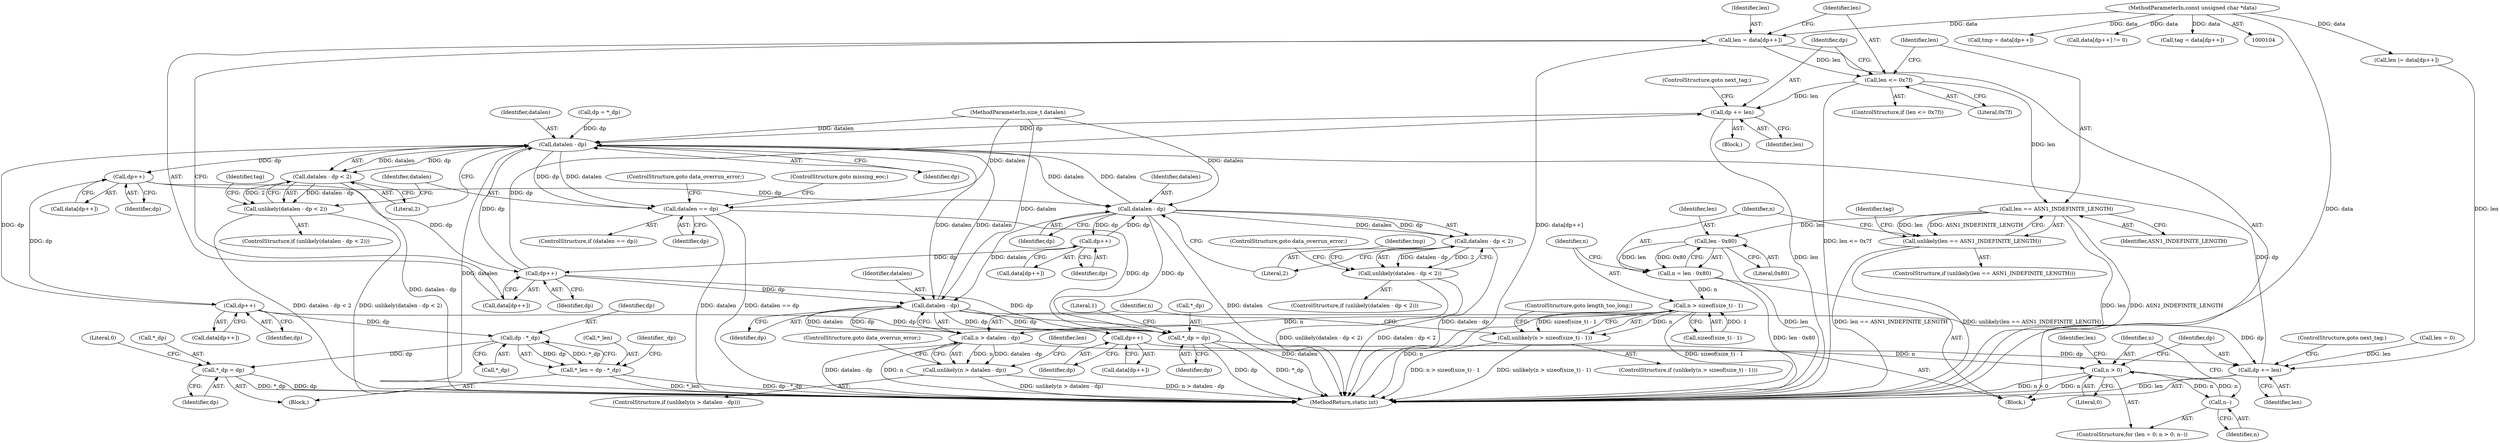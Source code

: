 digraph "0_linux_23c8a812dc3c621009e4f0e5342aa4e2ede1ceaa@pointer" {
"1000205" [label="(Call,len = data[dp++])"];
"1000105" [label="(MethodParameterIn,const unsigned char *data)"];
"1000212" [label="(Call,len <= 0x7f)"];
"1000216" [label="(Call,dp += len)"];
"1000128" [label="(Call,datalen - dp)"];
"1000127" [label="(Call,datalen - dp < 2)"];
"1000126" [label="(Call,unlikely(datalen - dp < 2))"];
"1000134" [label="(Call,datalen == dp)"];
"1000314" [label="(Call,*_dp = dp)"];
"1000143" [label="(Call,dp++)"];
"1000154" [label="(Call,dp++)"];
"1000167" [label="(Call,dp - *_dp)"];
"1000164" [label="(Call,*_len = dp - *_dp)"];
"1000171" [label="(Call,*_dp = dp)"];
"1000191" [label="(Call,datalen - dp)"];
"1000190" [label="(Call,datalen - dp < 2)"];
"1000189" [label="(Call,unlikely(datalen - dp < 2))"];
"1000200" [label="(Call,dp++)"];
"1000209" [label="(Call,dp++)"];
"1000257" [label="(Call,datalen - dp)"];
"1000255" [label="(Call,n > datalen - dp)"];
"1000254" [label="(Call,unlikely(n > datalen - dp))"];
"1000265" [label="(Call,n > 0)"];
"1000268" [label="(Call,n--)"];
"1000278" [label="(Call,dp++)"];
"1000280" [label="(Call,dp += len)"];
"1000222" [label="(Call,len == ASN1_INDEFINITE_LENGTH)"];
"1000221" [label="(Call,unlikely(len == ASN1_INDEFINITE_LENGTH))"];
"1000241" [label="(Call,len - 0x80)"];
"1000239" [label="(Call,n = len - 0x80)"];
"1000246" [label="(Call,n > sizeof(size_t) - 1)"];
"1000245" [label="(Call,unlikely(n > sizeof(size_t) - 1))"];
"1000135" [label="(Identifier,datalen)"];
"1000219" [label="(ControlStructure,goto next_tag;)"];
"1000263" [label="(Identifier,len)"];
"1000274" [label="(Call,len |= data[dp++])"];
"1000163" [label="(Block,)"];
"1000272" [label="(Identifier,len)"];
"1000191" [label="(Call,datalen - dp)"];
"1000245" [label="(Call,unlikely(n > sizeof(size_t) - 1))"];
"1000257" [label="(Call,datalen - dp)"];
"1000320" [label="(Literal,1)"];
"1000213" [label="(Identifier,len)"];
"1000280" [label="(Call,dp += len)"];
"1000176" [label="(Literal,0)"];
"1000266" [label="(Identifier,n)"];
"1000192" [label="(Identifier,datalen)"];
"1000125" [label="(ControlStructure,if (unlikely(datalen - dp < 2)))"];
"1000165" [label="(Call,*_len)"];
"1000143" [label="(Call,dp++)"];
"1000281" [label="(Identifier,dp)"];
"1000154" [label="(Call,dp++)"];
"1000254" [label="(Call,unlikely(n > datalen - dp))"];
"1000196" [label="(Call,tmp = data[dp++])"];
"1000134" [label="(Call,datalen == dp)"];
"1000282" [label="(Identifier,len)"];
"1000230" [label="(Identifier,tag)"];
"1000239" [label="(Call,n = len - 0x80)"];
"1000278" [label="(Call,dp++)"];
"1000172" [label="(Call,*_dp)"];
"1000222" [label="(Call,len == ASN1_INDEFINITE_LENGTH)"];
"1000212" [label="(Call,len <= 0x7f)"];
"1000261" [label="(ControlStructure,for (len = 0; n > 0; n--))"];
"1000243" [label="(Literal,0x80)"];
"1000127" [label="(Call,datalen - dp < 2)"];
"1000211" [label="(ControlStructure,if (len <= 0x7f))"];
"1000140" [label="(Identifier,tag)"];
"1000283" [label="(ControlStructure,goto next_tag;)"];
"1000167" [label="(Call,dp - *_dp)"];
"1000205" [label="(Call,len = data[dp++])"];
"1000131" [label="(Literal,2)"];
"1000174" [label="(Identifier,dp)"];
"1000260" [label="(ControlStructure,goto data_overrun_error;)"];
"1000164" [label="(Call,*_len = dp - *_dp)"];
"1000190" [label="(Call,datalen - dp < 2)"];
"1000141" [label="(Call,data[dp++])"];
"1000151" [label="(Call,data[dp++] != 0)"];
"1000126" [label="(Call,unlikely(datalen - dp < 2))"];
"1000259" [label="(Identifier,dp)"];
"1000139" [label="(Call,tag = data[dp++])"];
"1000221" [label="(Call,unlikely(len == ASN1_INDEFINITE_LENGTH))"];
"1000207" [label="(Call,data[dp++])"];
"1000244" [label="(ControlStructure,if (unlikely(n > sizeof(size_t) - 1)))"];
"1000267" [label="(Literal,0)"];
"1000217" [label="(Identifier,dp)"];
"1000268" [label="(Call,n--)"];
"1000240" [label="(Identifier,n)"];
"1000224" [label="(Identifier,ASN1_INDEFINITE_LENGTH)"];
"1000138" [label="(ControlStructure,goto data_overrun_error;)"];
"1000129" [label="(Identifier,datalen)"];
"1000128" [label="(Call,datalen - dp)"];
"1000215" [label="(Block,)"];
"1000201" [label="(Identifier,dp)"];
"1000315" [label="(Call,*_dp)"];
"1000279" [label="(Identifier,dp)"];
"1000317" [label="(Identifier,dp)"];
"1000130" [label="(Identifier,dp)"];
"1000169" [label="(Call,*_dp)"];
"1000189" [label="(Call,unlikely(datalen - dp < 2))"];
"1000247" [label="(Identifier,n)"];
"1000209" [label="(Call,dp++)"];
"1000136" [label="(Identifier,dp)"];
"1000256" [label="(Identifier,n)"];
"1000168" [label="(Identifier,dp)"];
"1000188" [label="(ControlStructure,if (unlikely(datalen - dp < 2)))"];
"1000200" [label="(Call,dp++)"];
"1000314" [label="(Call,*_dp = dp)"];
"1000206" [label="(Identifier,len)"];
"1000110" [label="(Block,)"];
"1000195" [label="(ControlStructure,goto data_overrun_error;)"];
"1000220" [label="(ControlStructure,if (unlikely(len == ASN1_INDEFINITE_LENGTH)))"];
"1000218" [label="(Identifier,len)"];
"1000223" [label="(Identifier,len)"];
"1000253" [label="(ControlStructure,if (unlikely(n > datalen - dp)))"];
"1000144" [label="(Identifier,dp)"];
"1000137" [label="(ControlStructure,goto missing_eoc;)"];
"1000248" [label="(Call,sizeof(size_t) - 1)"];
"1000246" [label="(Call,n > sizeof(size_t) - 1)"];
"1000198" [label="(Call,data[dp++])"];
"1000197" [label="(Identifier,tmp)"];
"1000269" [label="(Identifier,n)"];
"1000265" [label="(Call,n > 0)"];
"1000155" [label="(Identifier,dp)"];
"1000194" [label="(Literal,2)"];
"1000214" [label="(Literal,0x7f)"];
"1000216" [label="(Call,dp += len)"];
"1000242" [label="(Identifier,len)"];
"1000262" [label="(Call,len = 0)"];
"1000210" [label="(Identifier,dp)"];
"1000258" [label="(Identifier,datalen)"];
"1000133" [label="(ControlStructure,if (datalen == dp))"];
"1000173" [label="(Identifier,_dp)"];
"1000241" [label="(Call,len - 0x80)"];
"1000114" [label="(Call,dp = *_dp)"];
"1000105" [label="(MethodParameterIn,const unsigned char *data)"];
"1000193" [label="(Identifier,dp)"];
"1000321" [label="(MethodReturn,static int)"];
"1000152" [label="(Call,data[dp++])"];
"1000252" [label="(ControlStructure,goto length_too_long;)"];
"1000106" [label="(MethodParameterIn,size_t datalen)"];
"1000276" [label="(Call,data[dp++])"];
"1000171" [label="(Call,*_dp = dp)"];
"1000255" [label="(Call,n > datalen - dp)"];
"1000205" -> "1000110"  [label="AST: "];
"1000205" -> "1000207"  [label="CFG: "];
"1000206" -> "1000205"  [label="AST: "];
"1000207" -> "1000205"  [label="AST: "];
"1000213" -> "1000205"  [label="CFG: "];
"1000205" -> "1000321"  [label="DDG: data[dp++]"];
"1000105" -> "1000205"  [label="DDG: data"];
"1000205" -> "1000212"  [label="DDG: len"];
"1000105" -> "1000104"  [label="AST: "];
"1000105" -> "1000321"  [label="DDG: data"];
"1000105" -> "1000139"  [label="DDG: data"];
"1000105" -> "1000151"  [label="DDG: data"];
"1000105" -> "1000196"  [label="DDG: data"];
"1000105" -> "1000274"  [label="DDG: data"];
"1000212" -> "1000211"  [label="AST: "];
"1000212" -> "1000214"  [label="CFG: "];
"1000213" -> "1000212"  [label="AST: "];
"1000214" -> "1000212"  [label="AST: "];
"1000217" -> "1000212"  [label="CFG: "];
"1000223" -> "1000212"  [label="CFG: "];
"1000212" -> "1000321"  [label="DDG: len <= 0x7f"];
"1000212" -> "1000216"  [label="DDG: len"];
"1000212" -> "1000222"  [label="DDG: len"];
"1000216" -> "1000215"  [label="AST: "];
"1000216" -> "1000218"  [label="CFG: "];
"1000217" -> "1000216"  [label="AST: "];
"1000218" -> "1000216"  [label="AST: "];
"1000219" -> "1000216"  [label="CFG: "];
"1000216" -> "1000321"  [label="DDG: len"];
"1000216" -> "1000128"  [label="DDG: dp"];
"1000209" -> "1000216"  [label="DDG: dp"];
"1000128" -> "1000127"  [label="AST: "];
"1000128" -> "1000130"  [label="CFG: "];
"1000129" -> "1000128"  [label="AST: "];
"1000130" -> "1000128"  [label="AST: "];
"1000131" -> "1000128"  [label="CFG: "];
"1000128" -> "1000321"  [label="DDG: datalen"];
"1000128" -> "1000127"  [label="DDG: datalen"];
"1000128" -> "1000127"  [label="DDG: dp"];
"1000257" -> "1000128"  [label="DDG: datalen"];
"1000191" -> "1000128"  [label="DDG: datalen"];
"1000106" -> "1000128"  [label="DDG: datalen"];
"1000209" -> "1000128"  [label="DDG: dp"];
"1000154" -> "1000128"  [label="DDG: dp"];
"1000114" -> "1000128"  [label="DDG: dp"];
"1000280" -> "1000128"  [label="DDG: dp"];
"1000128" -> "1000134"  [label="DDG: datalen"];
"1000128" -> "1000134"  [label="DDG: dp"];
"1000128" -> "1000143"  [label="DDG: dp"];
"1000128" -> "1000191"  [label="DDG: datalen"];
"1000128" -> "1000257"  [label="DDG: datalen"];
"1000127" -> "1000126"  [label="AST: "];
"1000127" -> "1000131"  [label="CFG: "];
"1000131" -> "1000127"  [label="AST: "];
"1000126" -> "1000127"  [label="CFG: "];
"1000127" -> "1000321"  [label="DDG: datalen - dp"];
"1000127" -> "1000126"  [label="DDG: datalen - dp"];
"1000127" -> "1000126"  [label="DDG: 2"];
"1000126" -> "1000125"  [label="AST: "];
"1000135" -> "1000126"  [label="CFG: "];
"1000140" -> "1000126"  [label="CFG: "];
"1000126" -> "1000321"  [label="DDG: unlikely(datalen - dp < 2)"];
"1000126" -> "1000321"  [label="DDG: datalen - dp < 2"];
"1000134" -> "1000133"  [label="AST: "];
"1000134" -> "1000136"  [label="CFG: "];
"1000135" -> "1000134"  [label="AST: "];
"1000136" -> "1000134"  [label="AST: "];
"1000137" -> "1000134"  [label="CFG: "];
"1000138" -> "1000134"  [label="CFG: "];
"1000134" -> "1000321"  [label="DDG: datalen"];
"1000134" -> "1000321"  [label="DDG: datalen == dp"];
"1000106" -> "1000134"  [label="DDG: datalen"];
"1000134" -> "1000314"  [label="DDG: dp"];
"1000314" -> "1000110"  [label="AST: "];
"1000314" -> "1000317"  [label="CFG: "];
"1000315" -> "1000314"  [label="AST: "];
"1000317" -> "1000314"  [label="AST: "];
"1000320" -> "1000314"  [label="CFG: "];
"1000314" -> "1000321"  [label="DDG: *_dp"];
"1000314" -> "1000321"  [label="DDG: dp"];
"1000257" -> "1000314"  [label="DDG: dp"];
"1000209" -> "1000314"  [label="DDG: dp"];
"1000154" -> "1000314"  [label="DDG: dp"];
"1000191" -> "1000314"  [label="DDG: dp"];
"1000143" -> "1000141"  [label="AST: "];
"1000143" -> "1000144"  [label="CFG: "];
"1000144" -> "1000143"  [label="AST: "];
"1000141" -> "1000143"  [label="CFG: "];
"1000143" -> "1000154"  [label="DDG: dp"];
"1000143" -> "1000191"  [label="DDG: dp"];
"1000143" -> "1000209"  [label="DDG: dp"];
"1000154" -> "1000152"  [label="AST: "];
"1000154" -> "1000155"  [label="CFG: "];
"1000155" -> "1000154"  [label="AST: "];
"1000152" -> "1000154"  [label="CFG: "];
"1000154" -> "1000167"  [label="DDG: dp"];
"1000167" -> "1000164"  [label="AST: "];
"1000167" -> "1000169"  [label="CFG: "];
"1000168" -> "1000167"  [label="AST: "];
"1000169" -> "1000167"  [label="AST: "];
"1000164" -> "1000167"  [label="CFG: "];
"1000167" -> "1000164"  [label="DDG: dp"];
"1000167" -> "1000164"  [label="DDG: *_dp"];
"1000167" -> "1000171"  [label="DDG: dp"];
"1000164" -> "1000163"  [label="AST: "];
"1000165" -> "1000164"  [label="AST: "];
"1000173" -> "1000164"  [label="CFG: "];
"1000164" -> "1000321"  [label="DDG: dp - *_dp"];
"1000164" -> "1000321"  [label="DDG: *_len"];
"1000171" -> "1000163"  [label="AST: "];
"1000171" -> "1000174"  [label="CFG: "];
"1000172" -> "1000171"  [label="AST: "];
"1000174" -> "1000171"  [label="AST: "];
"1000176" -> "1000171"  [label="CFG: "];
"1000171" -> "1000321"  [label="DDG: *_dp"];
"1000171" -> "1000321"  [label="DDG: dp"];
"1000191" -> "1000190"  [label="AST: "];
"1000191" -> "1000193"  [label="CFG: "];
"1000192" -> "1000191"  [label="AST: "];
"1000193" -> "1000191"  [label="AST: "];
"1000194" -> "1000191"  [label="CFG: "];
"1000191" -> "1000321"  [label="DDG: datalen"];
"1000191" -> "1000190"  [label="DDG: datalen"];
"1000191" -> "1000190"  [label="DDG: dp"];
"1000106" -> "1000191"  [label="DDG: datalen"];
"1000200" -> "1000191"  [label="DDG: dp"];
"1000191" -> "1000200"  [label="DDG: dp"];
"1000191" -> "1000257"  [label="DDG: datalen"];
"1000190" -> "1000189"  [label="AST: "];
"1000190" -> "1000194"  [label="CFG: "];
"1000194" -> "1000190"  [label="AST: "];
"1000189" -> "1000190"  [label="CFG: "];
"1000190" -> "1000321"  [label="DDG: datalen - dp"];
"1000190" -> "1000189"  [label="DDG: datalen - dp"];
"1000190" -> "1000189"  [label="DDG: 2"];
"1000189" -> "1000188"  [label="AST: "];
"1000195" -> "1000189"  [label="CFG: "];
"1000197" -> "1000189"  [label="CFG: "];
"1000189" -> "1000321"  [label="DDG: datalen - dp < 2"];
"1000189" -> "1000321"  [label="DDG: unlikely(datalen - dp < 2)"];
"1000200" -> "1000198"  [label="AST: "];
"1000200" -> "1000201"  [label="CFG: "];
"1000201" -> "1000200"  [label="AST: "];
"1000198" -> "1000200"  [label="CFG: "];
"1000200" -> "1000209"  [label="DDG: dp"];
"1000209" -> "1000207"  [label="AST: "];
"1000209" -> "1000210"  [label="CFG: "];
"1000210" -> "1000209"  [label="AST: "];
"1000207" -> "1000209"  [label="CFG: "];
"1000209" -> "1000257"  [label="DDG: dp"];
"1000257" -> "1000255"  [label="AST: "];
"1000257" -> "1000259"  [label="CFG: "];
"1000258" -> "1000257"  [label="AST: "];
"1000259" -> "1000257"  [label="AST: "];
"1000255" -> "1000257"  [label="CFG: "];
"1000257" -> "1000321"  [label="DDG: datalen"];
"1000257" -> "1000255"  [label="DDG: datalen"];
"1000257" -> "1000255"  [label="DDG: dp"];
"1000106" -> "1000257"  [label="DDG: datalen"];
"1000257" -> "1000278"  [label="DDG: dp"];
"1000257" -> "1000280"  [label="DDG: dp"];
"1000255" -> "1000254"  [label="AST: "];
"1000256" -> "1000255"  [label="AST: "];
"1000254" -> "1000255"  [label="CFG: "];
"1000255" -> "1000321"  [label="DDG: datalen - dp"];
"1000255" -> "1000321"  [label="DDG: n"];
"1000255" -> "1000254"  [label="DDG: n"];
"1000255" -> "1000254"  [label="DDG: datalen - dp"];
"1000246" -> "1000255"  [label="DDG: n"];
"1000255" -> "1000265"  [label="DDG: n"];
"1000254" -> "1000253"  [label="AST: "];
"1000260" -> "1000254"  [label="CFG: "];
"1000263" -> "1000254"  [label="CFG: "];
"1000254" -> "1000321"  [label="DDG: n > datalen - dp"];
"1000254" -> "1000321"  [label="DDG: unlikely(n > datalen - dp)"];
"1000265" -> "1000261"  [label="AST: "];
"1000265" -> "1000267"  [label="CFG: "];
"1000266" -> "1000265"  [label="AST: "];
"1000267" -> "1000265"  [label="AST: "];
"1000272" -> "1000265"  [label="CFG: "];
"1000281" -> "1000265"  [label="CFG: "];
"1000265" -> "1000321"  [label="DDG: n > 0"];
"1000265" -> "1000321"  [label="DDG: n"];
"1000268" -> "1000265"  [label="DDG: n"];
"1000265" -> "1000268"  [label="DDG: n"];
"1000268" -> "1000261"  [label="AST: "];
"1000268" -> "1000269"  [label="CFG: "];
"1000269" -> "1000268"  [label="AST: "];
"1000266" -> "1000268"  [label="CFG: "];
"1000278" -> "1000276"  [label="AST: "];
"1000278" -> "1000279"  [label="CFG: "];
"1000279" -> "1000278"  [label="AST: "];
"1000276" -> "1000278"  [label="CFG: "];
"1000278" -> "1000280"  [label="DDG: dp"];
"1000280" -> "1000110"  [label="AST: "];
"1000280" -> "1000282"  [label="CFG: "];
"1000281" -> "1000280"  [label="AST: "];
"1000282" -> "1000280"  [label="AST: "];
"1000283" -> "1000280"  [label="CFG: "];
"1000280" -> "1000321"  [label="DDG: len"];
"1000274" -> "1000280"  [label="DDG: len"];
"1000262" -> "1000280"  [label="DDG: len"];
"1000222" -> "1000221"  [label="AST: "];
"1000222" -> "1000224"  [label="CFG: "];
"1000223" -> "1000222"  [label="AST: "];
"1000224" -> "1000222"  [label="AST: "];
"1000221" -> "1000222"  [label="CFG: "];
"1000222" -> "1000321"  [label="DDG: len"];
"1000222" -> "1000321"  [label="DDG: ASN1_INDEFINITE_LENGTH"];
"1000222" -> "1000221"  [label="DDG: len"];
"1000222" -> "1000221"  [label="DDG: ASN1_INDEFINITE_LENGTH"];
"1000222" -> "1000241"  [label="DDG: len"];
"1000221" -> "1000220"  [label="AST: "];
"1000230" -> "1000221"  [label="CFG: "];
"1000240" -> "1000221"  [label="CFG: "];
"1000221" -> "1000321"  [label="DDG: unlikely(len == ASN1_INDEFINITE_LENGTH)"];
"1000221" -> "1000321"  [label="DDG: len == ASN1_INDEFINITE_LENGTH"];
"1000241" -> "1000239"  [label="AST: "];
"1000241" -> "1000243"  [label="CFG: "];
"1000242" -> "1000241"  [label="AST: "];
"1000243" -> "1000241"  [label="AST: "];
"1000239" -> "1000241"  [label="CFG: "];
"1000241" -> "1000321"  [label="DDG: len"];
"1000241" -> "1000239"  [label="DDG: len"];
"1000241" -> "1000239"  [label="DDG: 0x80"];
"1000239" -> "1000110"  [label="AST: "];
"1000240" -> "1000239"  [label="AST: "];
"1000247" -> "1000239"  [label="CFG: "];
"1000239" -> "1000321"  [label="DDG: len - 0x80"];
"1000239" -> "1000246"  [label="DDG: n"];
"1000246" -> "1000245"  [label="AST: "];
"1000246" -> "1000248"  [label="CFG: "];
"1000247" -> "1000246"  [label="AST: "];
"1000248" -> "1000246"  [label="AST: "];
"1000245" -> "1000246"  [label="CFG: "];
"1000246" -> "1000321"  [label="DDG: sizeof(size_t) - 1"];
"1000246" -> "1000321"  [label="DDG: n"];
"1000246" -> "1000245"  [label="DDG: n"];
"1000246" -> "1000245"  [label="DDG: sizeof(size_t) - 1"];
"1000248" -> "1000246"  [label="DDG: 1"];
"1000245" -> "1000244"  [label="AST: "];
"1000252" -> "1000245"  [label="CFG: "];
"1000256" -> "1000245"  [label="CFG: "];
"1000245" -> "1000321"  [label="DDG: unlikely(n > sizeof(size_t) - 1)"];
"1000245" -> "1000321"  [label="DDG: n > sizeof(size_t) - 1"];
}
